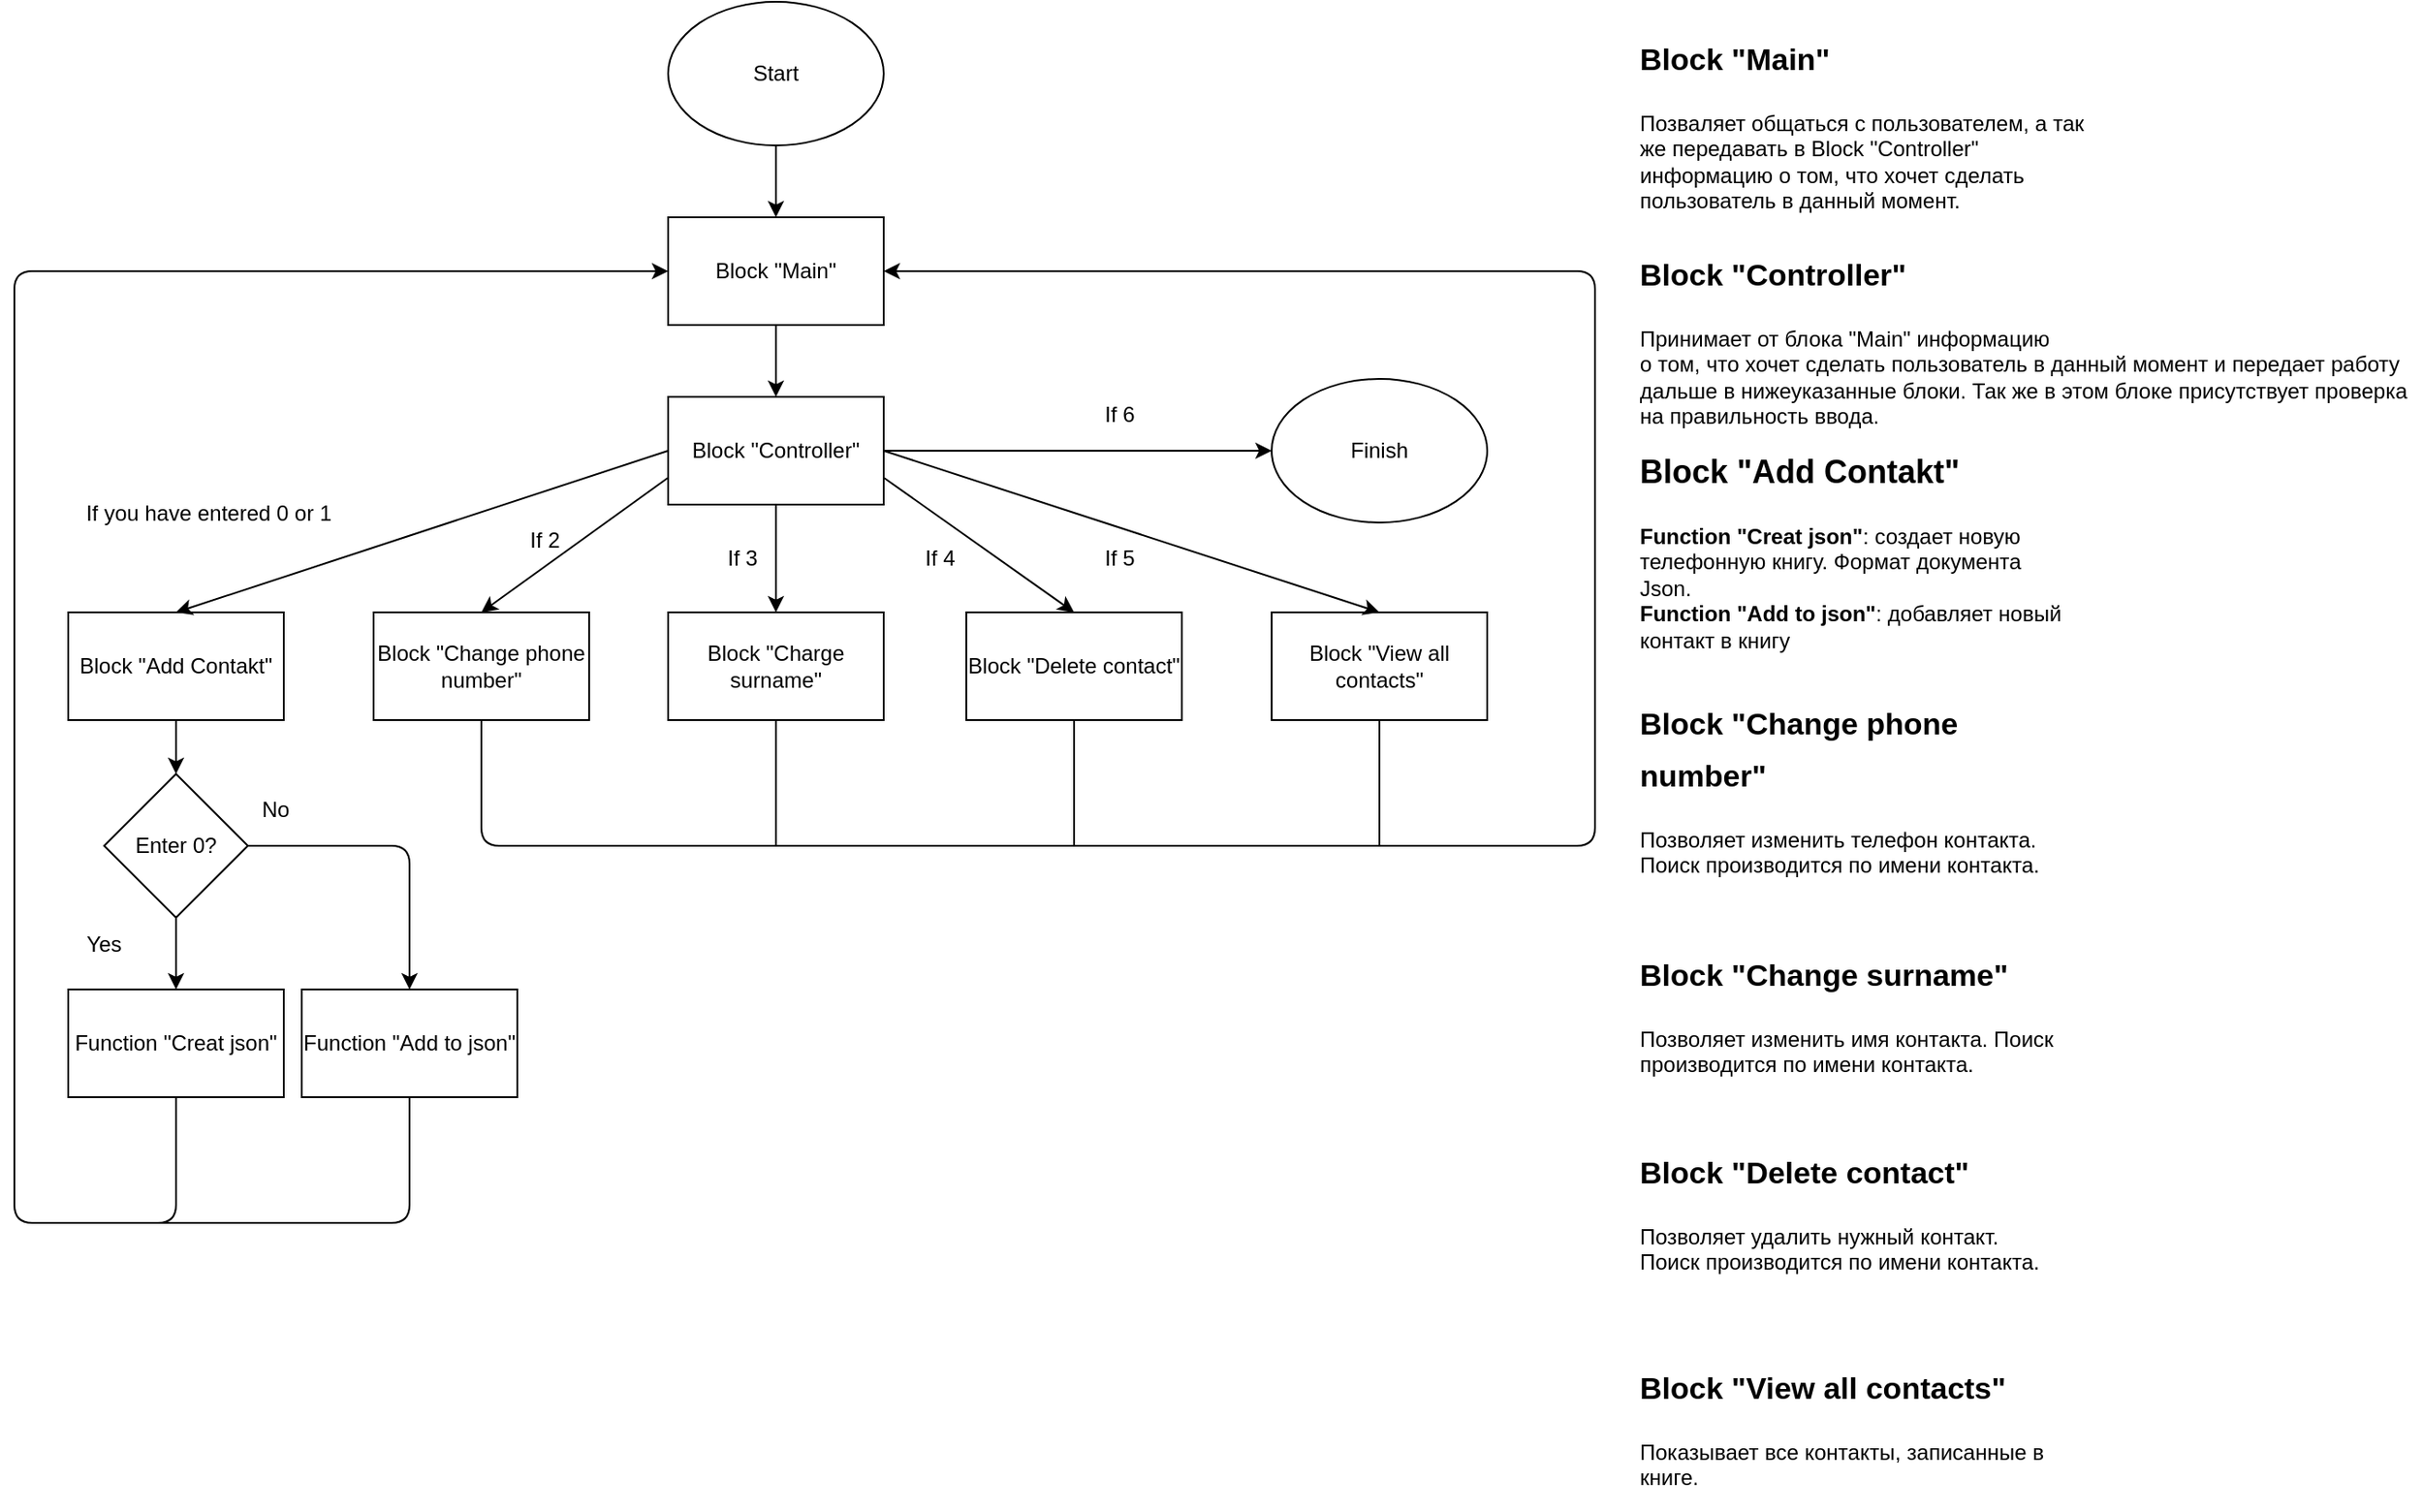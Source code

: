 <mxfile>
    <diagram id="cFTPdKsy0hj3PrfTI9J6" name="Page-1">
        <mxGraphModel dx="2074" dy="592" grid="1" gridSize="10" guides="1" tooltips="1" connect="1" arrows="1" fold="1" page="1" pageScale="1" pageWidth="827" pageHeight="1169" math="0" shadow="0">
            <root>
                <mxCell id="0"/>
                <mxCell id="1" parent="0"/>
                <mxCell id="5" value="" style="edgeStyle=none;html=1;" edge="1" parent="1" source="2" target="4">
                    <mxGeometry relative="1" as="geometry"/>
                </mxCell>
                <mxCell id="2" value="Start" style="ellipse;whiteSpace=wrap;html=1;" vertex="1" parent="1">
                    <mxGeometry x="354" y="20" width="120" height="80" as="geometry"/>
                </mxCell>
                <mxCell id="24" value="" style="edgeStyle=none;html=1;" edge="1" parent="1" source="3" target="11">
                    <mxGeometry relative="1" as="geometry"/>
                </mxCell>
                <mxCell id="3" value="Block &quot;Controller&quot;" style="rounded=0;whiteSpace=wrap;html=1;" vertex="1" parent="1">
                    <mxGeometry x="354" y="240" width="120" height="60" as="geometry"/>
                </mxCell>
                <mxCell id="8" value="" style="edgeStyle=none;html=1;" edge="1" parent="1" source="4" target="3">
                    <mxGeometry relative="1" as="geometry"/>
                </mxCell>
                <mxCell id="4" value="Block &quot;Main&quot;" style="rounded=0;whiteSpace=wrap;html=1;" vertex="1" parent="1">
                    <mxGeometry x="354" y="140" width="120" height="60" as="geometry"/>
                </mxCell>
                <mxCell id="19" value="" style="edgeStyle=none;html=1;" edge="1" parent="1" source="9" target="18">
                    <mxGeometry relative="1" as="geometry"/>
                </mxCell>
                <mxCell id="9" value="Block &quot;Add Contakt&quot;" style="rounded=0;whiteSpace=wrap;html=1;" vertex="1" parent="1">
                    <mxGeometry x="20" y="360" width="120" height="60" as="geometry"/>
                </mxCell>
                <mxCell id="10" value="Block &quot;Change phone number&quot;" style="rounded=0;whiteSpace=wrap;html=1;" vertex="1" parent="1">
                    <mxGeometry x="190" y="360" width="120" height="60" as="geometry"/>
                </mxCell>
                <mxCell id="11" value="Block &quot;Charge surname&quot;" style="rounded=0;whiteSpace=wrap;html=1;" vertex="1" parent="1">
                    <mxGeometry x="354" y="360" width="120" height="60" as="geometry"/>
                </mxCell>
                <mxCell id="12" value="Block &quot;Delete contact&quot;" style="rounded=0;whiteSpace=wrap;html=1;" vertex="1" parent="1">
                    <mxGeometry x="520" y="360" width="120" height="60" as="geometry"/>
                </mxCell>
                <mxCell id="13" value="Block &quot;View all contacts&quot;" style="rounded=0;whiteSpace=wrap;html=1;" vertex="1" parent="1">
                    <mxGeometry x="690" y="360" width="120" height="60" as="geometry"/>
                </mxCell>
                <mxCell id="14" value="Function &quot;Creat json&quot;" style="rounded=0;whiteSpace=wrap;html=1;" vertex="1" parent="1">
                    <mxGeometry x="20" y="570" width="120" height="60" as="geometry"/>
                </mxCell>
                <mxCell id="15" value="&lt;span&gt;Function &quot;Add to json&quot;&lt;/span&gt;" style="rounded=0;whiteSpace=wrap;html=1;" vertex="1" parent="1">
                    <mxGeometry x="150" y="570" width="120" height="60" as="geometry"/>
                </mxCell>
                <mxCell id="16" value="" style="endArrow=classic;html=1;exitX=0;exitY=0.5;exitDx=0;exitDy=0;entryX=0.5;entryY=0;entryDx=0;entryDy=0;" edge="1" parent="1" source="3" target="9">
                    <mxGeometry width="50" height="50" relative="1" as="geometry">
                        <mxPoint x="240" y="310" as="sourcePoint"/>
                        <mxPoint x="290" y="260" as="targetPoint"/>
                    </mxGeometry>
                </mxCell>
                <mxCell id="17" value="If you have entered 0 or 1&amp;nbsp;" style="text;html=1;strokeColor=none;fillColor=none;align=center;verticalAlign=middle;whiteSpace=wrap;rounded=0;" vertex="1" parent="1">
                    <mxGeometry x="20" y="290" width="160" height="30" as="geometry"/>
                </mxCell>
                <mxCell id="20" value="" style="edgeStyle=none;html=1;" edge="1" parent="1" source="18" target="14">
                    <mxGeometry relative="1" as="geometry"/>
                </mxCell>
                <mxCell id="18" value="Enter 0?" style="rhombus;whiteSpace=wrap;html=1;" vertex="1" parent="1">
                    <mxGeometry x="40" y="450" width="80" height="80" as="geometry"/>
                </mxCell>
                <mxCell id="21" value="Yes" style="text;html=1;strokeColor=none;fillColor=none;align=center;verticalAlign=middle;whiteSpace=wrap;rounded=0;" vertex="1" parent="1">
                    <mxGeometry x="10" y="530" width="60" height="30" as="geometry"/>
                </mxCell>
                <mxCell id="22" value="" style="endArrow=classic;html=1;exitX=1;exitY=0.5;exitDx=0;exitDy=0;entryX=0.5;entryY=0;entryDx=0;entryDy=0;" edge="1" parent="1" source="18" target="15">
                    <mxGeometry width="50" height="50" relative="1" as="geometry">
                        <mxPoint x="170" y="520" as="sourcePoint"/>
                        <mxPoint x="220" y="470" as="targetPoint"/>
                        <Array as="points">
                            <mxPoint x="210" y="490"/>
                        </Array>
                    </mxGeometry>
                </mxCell>
                <mxCell id="23" value="No" style="text;html=1;align=center;verticalAlign=middle;resizable=0;points=[];autosize=1;strokeColor=none;fillColor=none;" vertex="1" parent="1">
                    <mxGeometry x="120" y="460" width="30" height="20" as="geometry"/>
                </mxCell>
                <mxCell id="25" value="" style="endArrow=classic;html=1;exitX=0;exitY=0.75;exitDx=0;exitDy=0;entryX=0.5;entryY=0;entryDx=0;entryDy=0;" edge="1" parent="1" source="3" target="10">
                    <mxGeometry width="50" height="50" relative="1" as="geometry">
                        <mxPoint x="320" y="540" as="sourcePoint"/>
                        <mxPoint x="370" y="490" as="targetPoint"/>
                    </mxGeometry>
                </mxCell>
                <mxCell id="26" value="" style="endArrow=classic;html=1;exitX=1;exitY=0.5;exitDx=0;exitDy=0;entryX=0.5;entryY=0;entryDx=0;entryDy=0;" edge="1" parent="1" source="3" target="13">
                    <mxGeometry width="50" height="50" relative="1" as="geometry">
                        <mxPoint x="620" y="270" as="sourcePoint"/>
                        <mxPoint x="670" y="220" as="targetPoint"/>
                    </mxGeometry>
                </mxCell>
                <mxCell id="27" value="" style="endArrow=classic;html=1;exitX=1;exitY=0.75;exitDx=0;exitDy=0;entryX=0.5;entryY=0;entryDx=0;entryDy=0;" edge="1" parent="1" source="3" target="12">
                    <mxGeometry width="50" height="50" relative="1" as="geometry">
                        <mxPoint x="540" y="330" as="sourcePoint"/>
                        <mxPoint x="590" y="280" as="targetPoint"/>
                    </mxGeometry>
                </mxCell>
                <mxCell id="28" value="If 2" style="text;html=1;align=center;verticalAlign=middle;resizable=0;points=[];autosize=1;strokeColor=none;fillColor=none;" vertex="1" parent="1">
                    <mxGeometry x="270" y="310" width="30" height="20" as="geometry"/>
                </mxCell>
                <mxCell id="29" value="If 3" style="text;html=1;align=center;verticalAlign=middle;resizable=0;points=[];autosize=1;strokeColor=none;fillColor=none;" vertex="1" parent="1">
                    <mxGeometry x="380" y="320" width="30" height="20" as="geometry"/>
                </mxCell>
                <mxCell id="30" value="If 4" style="text;html=1;align=center;verticalAlign=middle;resizable=0;points=[];autosize=1;strokeColor=none;fillColor=none;" vertex="1" parent="1">
                    <mxGeometry x="490" y="320" width="30" height="20" as="geometry"/>
                </mxCell>
                <mxCell id="31" value="If 5" style="text;html=1;align=center;verticalAlign=middle;resizable=0;points=[];autosize=1;strokeColor=none;fillColor=none;" vertex="1" parent="1">
                    <mxGeometry x="590" y="320" width="30" height="20" as="geometry"/>
                </mxCell>
                <mxCell id="33" value="" style="endArrow=classic;html=1;entryX=0;entryY=0.5;entryDx=0;entryDy=0;exitX=1;exitY=0.5;exitDx=0;exitDy=0;" edge="1" parent="1" source="3">
                    <mxGeometry width="50" height="50" relative="1" as="geometry">
                        <mxPoint x="480" y="270" as="sourcePoint"/>
                        <mxPoint x="690" y="270" as="targetPoint"/>
                    </mxGeometry>
                </mxCell>
                <mxCell id="34" value="If 6" style="text;html=1;align=center;verticalAlign=middle;resizable=0;points=[];autosize=1;strokeColor=none;fillColor=none;" vertex="1" parent="1">
                    <mxGeometry x="590" y="240" width="30" height="20" as="geometry"/>
                </mxCell>
                <mxCell id="35" value="&lt;span&gt;Finish&lt;/span&gt;" style="ellipse;whiteSpace=wrap;html=1;" vertex="1" parent="1">
                    <mxGeometry x="690" y="230" width="120" height="80" as="geometry"/>
                </mxCell>
                <mxCell id="36" value="" style="endArrow=classic;html=1;exitX=0.5;exitY=1;exitDx=0;exitDy=0;entryX=0;entryY=0.5;entryDx=0;entryDy=0;" edge="1" parent="1" source="14" target="4">
                    <mxGeometry width="50" height="50" relative="1" as="geometry">
                        <mxPoint x="90" y="720" as="sourcePoint"/>
                        <mxPoint x="140" y="670" as="targetPoint"/>
                        <Array as="points">
                            <mxPoint x="80" y="700"/>
                            <mxPoint x="-10" y="700"/>
                            <mxPoint x="-10" y="170"/>
                        </Array>
                    </mxGeometry>
                </mxCell>
                <mxCell id="37" value="" style="endArrow=none;html=1;entryX=0.5;entryY=1;entryDx=0;entryDy=0;" edge="1" parent="1" target="15">
                    <mxGeometry width="50" height="50" relative="1" as="geometry">
                        <mxPoint x="70" y="700" as="sourcePoint"/>
                        <mxPoint x="210" y="680" as="targetPoint"/>
                        <Array as="points">
                            <mxPoint x="210" y="700"/>
                        </Array>
                    </mxGeometry>
                </mxCell>
                <mxCell id="38" value="" style="endArrow=classic;html=1;exitX=0.5;exitY=1;exitDx=0;exitDy=0;entryX=1;entryY=0.5;entryDx=0;entryDy=0;" edge="1" parent="1" source="10" target="4">
                    <mxGeometry width="50" height="50" relative="1" as="geometry">
                        <mxPoint x="450" y="520" as="sourcePoint"/>
                        <mxPoint x="500" y="470" as="targetPoint"/>
                        <Array as="points">
                            <mxPoint x="250" y="490"/>
                            <mxPoint x="870" y="490"/>
                            <mxPoint x="870" y="170"/>
                        </Array>
                    </mxGeometry>
                </mxCell>
                <mxCell id="39" value="" style="endArrow=none;html=1;entryX=0.5;entryY=1;entryDx=0;entryDy=0;" edge="1" parent="1" target="11">
                    <mxGeometry width="50" height="50" relative="1" as="geometry">
                        <mxPoint x="414" y="490" as="sourcePoint"/>
                        <mxPoint x="430" y="520" as="targetPoint"/>
                        <Array as="points">
                            <mxPoint x="414" y="440"/>
                        </Array>
                    </mxGeometry>
                </mxCell>
                <mxCell id="41" value="" style="endArrow=none;html=1;entryX=0.5;entryY=1;entryDx=0;entryDy=0;" edge="1" parent="1" target="12">
                    <mxGeometry width="50" height="50" relative="1" as="geometry">
                        <mxPoint x="580" y="490" as="sourcePoint"/>
                        <mxPoint x="610" y="440" as="targetPoint"/>
                    </mxGeometry>
                </mxCell>
                <mxCell id="42" value="" style="endArrow=none;html=1;entryX=0.5;entryY=1;entryDx=0;entryDy=0;" edge="1" parent="1" target="13">
                    <mxGeometry width="50" height="50" relative="1" as="geometry">
                        <mxPoint x="750" y="490" as="sourcePoint"/>
                        <mxPoint x="780" y="430" as="targetPoint"/>
                    </mxGeometry>
                </mxCell>
                <mxCell id="43" value="&lt;h1&gt;&lt;span style=&quot;text-align: center&quot;&gt;&lt;font style=&quot;font-size: 18px&quot;&gt;Block &quot;Add Contakt&quot;&lt;/font&gt;&lt;/span&gt;&lt;br&gt;&lt;/h1&gt;&lt;div&gt;&lt;span style=&quot;text-align: center&quot;&gt;&lt;b&gt;Function &quot;Creat json&quot;&lt;/b&gt;: создает новую телефонную книгу. Формат документа Json.&amp;nbsp;&lt;/span&gt;&lt;/div&gt;&lt;div&gt;&lt;span style=&quot;text-align: center&quot;&gt;&lt;b&gt;Function &quot;Add to json&quot;&lt;/b&gt;: добавляет новый контакт в книгу&lt;/span&gt;&lt;/div&gt;" style="text;html=1;strokeColor=none;fillColor=none;spacing=5;spacingTop=-20;whiteSpace=wrap;overflow=hidden;rounded=0;" vertex="1" parent="1">
                    <mxGeometry x="890" y="260" width="250" height="130" as="geometry"/>
                </mxCell>
                <mxCell id="44" value="&lt;h1&gt;&lt;span style=&quot;text-align: center&quot;&gt;&lt;font style=&quot;font-size: 17px&quot;&gt;Block &quot;Change phone number&quot;&lt;/font&gt;&lt;/span&gt;&lt;/h1&gt;&lt;div&gt;Позволяет изменить телефон контакта. Поиск производится по имени контакта.&lt;/div&gt;" style="text;html=1;strokeColor=none;fillColor=none;spacing=5;spacingTop=-20;whiteSpace=wrap;overflow=hidden;rounded=0;" vertex="1" parent="1">
                    <mxGeometry x="890" y="400" width="240" height="120" as="geometry"/>
                </mxCell>
                <mxCell id="45" value="&lt;h1&gt;&lt;span style=&quot;text-align: center&quot;&gt;&lt;font style=&quot;font-size: 17px&quot;&gt;Block &quot;Change surname&quot;&lt;/font&gt;&lt;/span&gt;&lt;/h1&gt;&lt;div&gt;Позволяет изменить имя контакта. Поиск производится по имени контакта.&lt;/div&gt;" style="text;html=1;strokeColor=none;fillColor=none;spacing=5;spacingTop=-20;whiteSpace=wrap;overflow=hidden;rounded=0;" vertex="1" parent="1">
                    <mxGeometry x="890" y="540" width="240" height="90" as="geometry"/>
                </mxCell>
                <mxCell id="46" value="&lt;h1&gt;&lt;span style=&quot;text-align: center&quot;&gt;&lt;font style=&quot;font-size: 17px&quot;&gt;Block &quot;Delete contact&quot;&lt;/font&gt;&lt;/span&gt;&lt;/h1&gt;&lt;div&gt;Позволяет удалить нужный контакт. Поиск производится по имени контакта.&lt;/div&gt;" style="text;html=1;strokeColor=none;fillColor=none;spacing=5;spacingTop=-20;whiteSpace=wrap;overflow=hidden;rounded=0;" vertex="1" parent="1">
                    <mxGeometry x="890" y="650" width="240" height="90" as="geometry"/>
                </mxCell>
                <mxCell id="47" value="&lt;h1&gt;&lt;span style=&quot;text-align: center&quot;&gt;&lt;font style=&quot;font-size: 17px&quot;&gt;Block &quot;View all contacts&quot;&lt;/font&gt;&lt;/span&gt;&lt;/h1&gt;&lt;div&gt;Показывает все контакты, записанные в книге.&lt;/div&gt;&lt;span style=&quot;text-align: center&quot;&gt;&lt;br&gt;&lt;/span&gt;" style="text;html=1;strokeColor=none;fillColor=none;spacing=5;spacingTop=-20;whiteSpace=wrap;overflow=hidden;rounded=0;" vertex="1" parent="1">
                    <mxGeometry x="890" y="770" width="240" height="90" as="geometry"/>
                </mxCell>
                <mxCell id="48" value="&lt;h1&gt;&lt;span style=&quot;text-align: center&quot;&gt;&lt;font style=&quot;font-size: 17px&quot;&gt;Block &quot;Main&quot;&lt;/font&gt;&lt;/span&gt;&lt;/h1&gt;&lt;div&gt;Позваляет общаться с пользователем, а так же передавать в Block &quot;Controller&quot; информацию о том, что хочет сделать пользователь в данный момент.&lt;/div&gt;" style="text;html=1;strokeColor=none;fillColor=none;spacing=5;spacingTop=-20;whiteSpace=wrap;overflow=hidden;rounded=0;" vertex="1" parent="1">
                    <mxGeometry x="890" y="30" width="270" height="110" as="geometry"/>
                </mxCell>
                <mxCell id="49" value="&lt;h1&gt;&lt;span style=&quot;text-align: center&quot;&gt;&lt;font style=&quot;font-size: 17px&quot;&gt;Block &quot;Controller&quot;&lt;/font&gt;&lt;/span&gt;&lt;/h1&gt;&lt;div&gt;Принимает от блока &quot;Main&quot; информацию&amp;nbsp;&lt;/div&gt;о том, что хочет сделать пользователь в данный момент и передает работу дальше в нижеуказанные блоки. Так же в этом блоке присутствует проверка на правильность ввода.&lt;div&gt;&amp;nbsp;&lt;/div&gt;" style="text;html=1;strokeColor=none;fillColor=none;spacing=5;spacingTop=-20;whiteSpace=wrap;overflow=hidden;rounded=0;" vertex="1" parent="1">
                    <mxGeometry x="890" y="150" width="440" height="110" as="geometry"/>
                </mxCell>
            </root>
        </mxGraphModel>
    </diagram>
</mxfile>